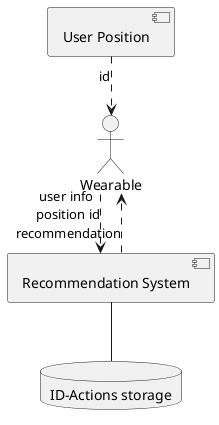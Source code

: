 @startuml situated-recommendation
skinparam linetype ortho
skinparam ranksep 59

component "User Position" as user_position
actor "Wearable" as wearable
component "Recommendation System" as recommedation_system

database "ID-Actions storage" as storage

user_position ..> wearable : id

wearable ..> recommedation_system : "user info\n position id"
recommedation_system ..> wearable : "recommendation"
recommedation_system -- storage

@enduml